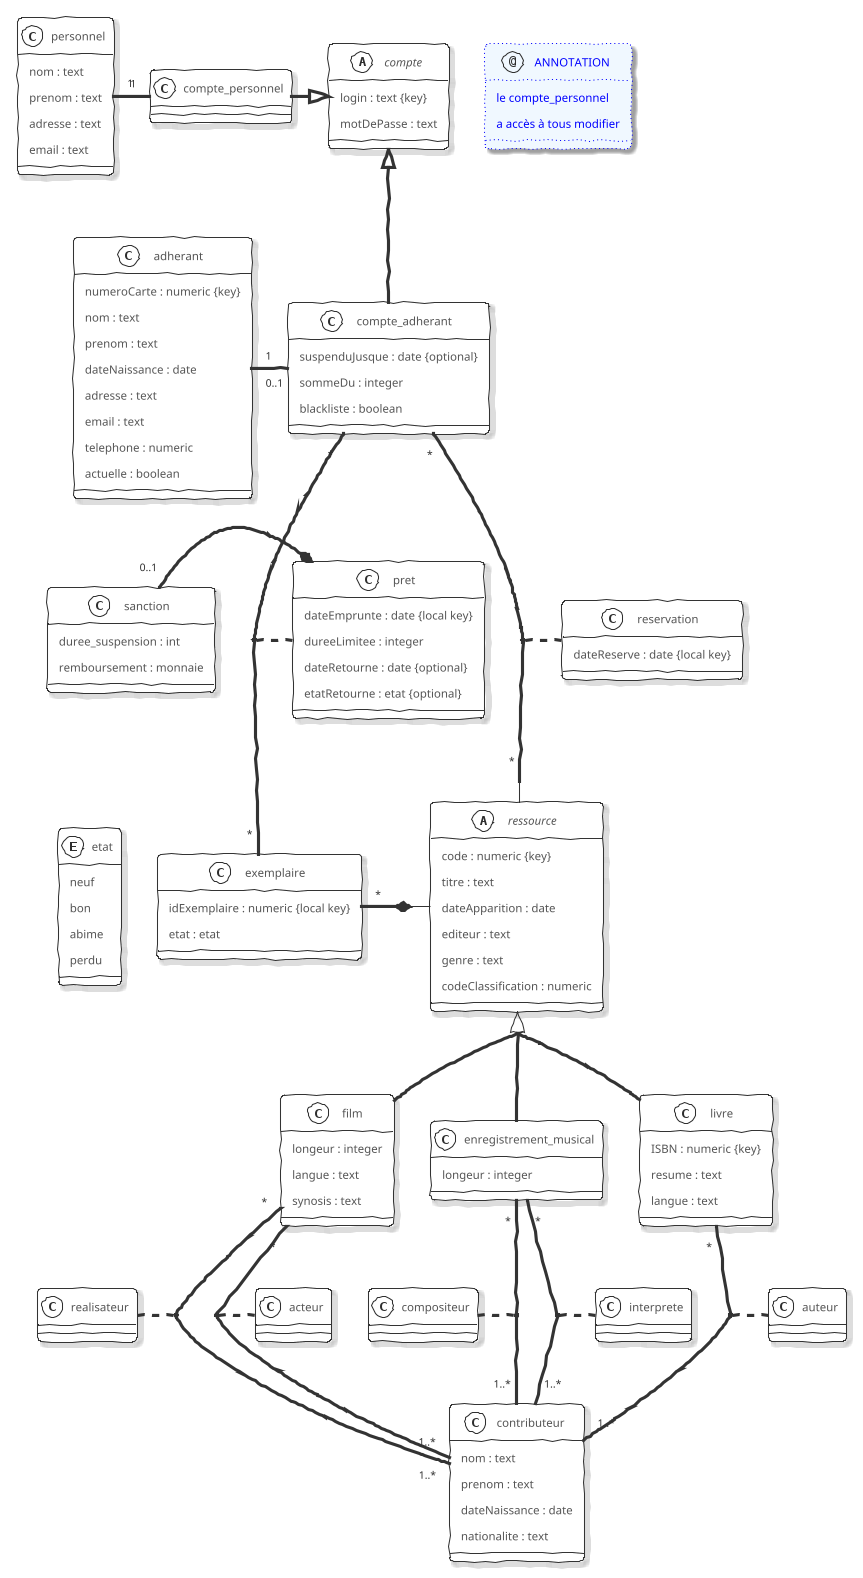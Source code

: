 @startuml MCD_Biblio
!theme sketchy-outline
skinparam activity {
    ArrowFontSize 10
}
skinparam groupInheritance 2
skinparam Shadowing true
annotation ANNOTATION #aliceblue;line:blue;line.dotted;text:blue 
{
    le compte_personnel 
    a accès à tous modifier
}
' etat -[hidden]u- ANNOTATION

abstract class ressource
class exemplaire
enum etat 

abstract class compte
class compte_personnel
class personnel 
class compte_adherant
class adherant

class pret 
class sanction
class reservation

together {
class livre
class film
class enregistrement_musical
}
class auteur
class realisateur
class acteur
class compositeur
class interprete

compte <|-- compte_adherant
'compte_adherant -|> compte
'compte <|- compte_personnel
compte_personnel -|> compte

personnel "1" - "1" compte_personnel
'compte_personnel "*" -- "*" ressource
'compte_adherant "1" - "1" adherant
adherant "1" - "0..1" compte_adherant
compte_adherant "*" -- "*" exemplaire
' exemplaire "*" - "*" compte_adherant
' (compte_adherant, exemplaire) . pret
(exemplaire, compte_adherant) . pret
compte_adherant "*" -- "*" ressource
(compte_adherant, ressource) .. reservation

etat -[hidden]r-exemplaire
' ressource *-- "*" exemplaire
exemplaire "*" -* ressource

sanction "0..1"-* pret

ressource <|-- livre
ressource <|-- film
ressource <|-- enregistrement_musical

livre "*" -- "1..*" contributeur
(livre, contributeur) . auteur
enregistrement_musical "*" - "1..*" contributeur
(enregistrement_musical, contributeur) . compositeur
enregistrement_musical "*" - "1..*" contributeur
(enregistrement_musical, contributeur) . interprete
film "*" - "1..*" contributeur
(film, contributeur) . realisateur
film "*" - "1..*" contributeur
(film, contributeur) . acteur

enum etat{
    neuf 
    bon
    abime 
    perdu
}

abstract class ressource{
    code : numeric {key}
    titre : text
    dateApparition : date 
    editeur : text
    genre : text
    codeClassification : numeric
}

class contributeur{
    nom : text
    prenom : text
    dateNaissance : date
    nationalite : text
}

class livre{
    ISBN : numeric {key}
    resume : text
    langue : text
}

class film{
    longeur : integer
    langue : text
    synosis : text
}

class enregistrement_musical{
    longeur : integer
}

class exemplaire{
    idExemplaire : numeric {local key}
    etat : etat
}

class personnel{
    nom : text
    prenom : text
    adresse : text
    email : text
}

class compte_personnel{}

class adherant{
    numeroCarte : numeric {key}
    nom : text
    prenom : text
    dateNaissance : date
    adresse : text
    email : text
    telephone : numeric
    actuelle : boolean
}

class compte_adherant{
    ' etatCompte : boolean
    suspenduJusque : date {optional}
    sommeDu : integer
    blackliste : boolean
    ' actuelle : boolean
}

abstract class compte {
    login : text {key}
    motDePasse : text

}

class pret{
    dateEmprunte : date {local key}
    dureeLimitee : integer
    dateRetourne : date {optional}
    etatRetourne : etat {optional}
}

class sanction{
    duree_suspension : int 
    remboursement : monnaie
}

class reservation{
    dateReserve : date {local key}
}

@enduml

